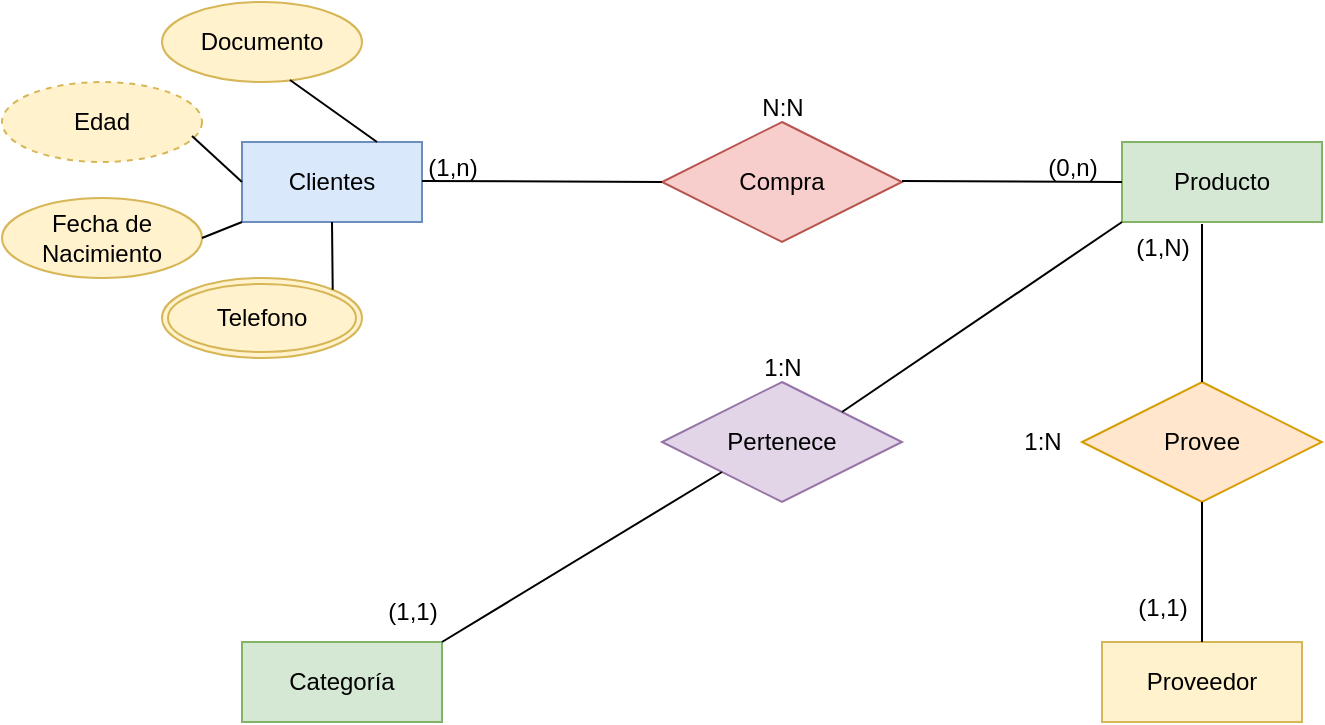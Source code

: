 <mxfile version="26.0.13">
  <diagram name="Página-1" id="0J9mQheD92n0C_F6i970">
    <mxGraphModel dx="989" dy="532" grid="1" gridSize="10" guides="1" tooltips="1" connect="1" arrows="1" fold="1" page="1" pageScale="1" pageWidth="827" pageHeight="1169" math="0" shadow="0">
      <root>
        <mxCell id="0" />
        <mxCell id="1" parent="0" />
        <mxCell id="7zuK-vglo2r7e_cGxe-I-2" value="Compra" style="shape=rhombus;perimeter=rhombusPerimeter;whiteSpace=wrap;html=1;align=center;fillColor=#f8cecc;strokeColor=#b85450;" parent="1" vertex="1">
          <mxGeometry x="390" y="270" width="120" height="60" as="geometry" />
        </mxCell>
        <mxCell id="7zuK-vglo2r7e_cGxe-I-3" value="Clientes" style="whiteSpace=wrap;html=1;align=center;fillColor=#dae8fc;strokeColor=#6c8ebf;" parent="1" vertex="1">
          <mxGeometry x="180" y="280" width="90" height="40" as="geometry" />
        </mxCell>
        <mxCell id="7zuK-vglo2r7e_cGxe-I-4" value="Producto" style="whiteSpace=wrap;html=1;align=center;fillColor=#d5e8d4;strokeColor=#82b366;" parent="1" vertex="1">
          <mxGeometry x="620" y="280" width="100" height="40" as="geometry" />
        </mxCell>
        <mxCell id="7zuK-vglo2r7e_cGxe-I-7" value="" style="endArrow=none;html=1;rounded=0;entryX=0;entryY=0.5;entryDx=0;entryDy=0;" parent="1" target="7zuK-vglo2r7e_cGxe-I-2" edge="1">
          <mxGeometry relative="1" as="geometry">
            <mxPoint x="270" y="299.5" as="sourcePoint" />
            <mxPoint x="380" y="300" as="targetPoint" />
          </mxGeometry>
        </mxCell>
        <mxCell id="7zuK-vglo2r7e_cGxe-I-8" value="" style="endArrow=none;html=1;rounded=0;entryX=0;entryY=0.5;entryDx=0;entryDy=0;" parent="1" target="7zuK-vglo2r7e_cGxe-I-4" edge="1">
          <mxGeometry relative="1" as="geometry">
            <mxPoint x="510" y="299.5" as="sourcePoint" />
            <mxPoint x="610" y="300" as="targetPoint" />
          </mxGeometry>
        </mxCell>
        <mxCell id="7zuK-vglo2r7e_cGxe-I-13" value="N:N" style="text;html=1;align=center;verticalAlign=middle;resizable=0;points=[];autosize=1;strokeColor=none;fillColor=none;" parent="1" vertex="1">
          <mxGeometry x="430" y="248" width="40" height="30" as="geometry" />
        </mxCell>
        <mxCell id="7zuK-vglo2r7e_cGxe-I-14" value="(1,n&lt;span style=&quot;background-color: transparent; color: light-dark(rgb(0, 0, 0), rgb(255, 255, 255));&quot;&gt;)&lt;/span&gt;" style="text;html=1;align=center;verticalAlign=middle;resizable=0;points=[];autosize=1;strokeColor=none;fillColor=none;" parent="1" vertex="1">
          <mxGeometry x="260" y="278" width="50" height="30" as="geometry" />
        </mxCell>
        <mxCell id="7zuK-vglo2r7e_cGxe-I-15" value="(0,n)" style="text;html=1;align=center;verticalAlign=middle;resizable=0;points=[];autosize=1;strokeColor=none;fillColor=none;" parent="1" vertex="1">
          <mxGeometry x="570" y="278" width="50" height="30" as="geometry" />
        </mxCell>
        <mxCell id="7zuK-vglo2r7e_cGxe-I-17" value="Fecha de Nacimiento" style="ellipse;whiteSpace=wrap;html=1;align=center;fillColor=#fff2cc;strokeColor=#d6b656;" parent="1" vertex="1">
          <mxGeometry x="60" y="308" width="100" height="40" as="geometry" />
        </mxCell>
        <mxCell id="7zuK-vglo2r7e_cGxe-I-18" value="Documento" style="ellipse;whiteSpace=wrap;html=1;align=center;fillColor=#fff2cc;strokeColor=#d6b656;" parent="1" vertex="1">
          <mxGeometry x="140" y="210" width="100" height="40" as="geometry" />
        </mxCell>
        <mxCell id="7zuK-vglo2r7e_cGxe-I-19" value="Pertenece" style="shape=rhombus;perimeter=rhombusPerimeter;whiteSpace=wrap;html=1;align=center;fillColor=#e1d5e7;strokeColor=#9673a6;" parent="1" vertex="1">
          <mxGeometry x="390" y="400" width="120" height="60" as="geometry" />
        </mxCell>
        <mxCell id="7zuK-vglo2r7e_cGxe-I-20" value="Provee" style="shape=rhombus;perimeter=rhombusPerimeter;whiteSpace=wrap;html=1;align=center;fillColor=#ffe6cc;strokeColor=#d79b00;" parent="1" vertex="1">
          <mxGeometry x="600" y="400" width="120" height="60" as="geometry" />
        </mxCell>
        <mxCell id="7zuK-vglo2r7e_cGxe-I-22" value="Proveedor" style="whiteSpace=wrap;html=1;align=center;fillColor=#fff2cc;strokeColor=#d6b656;" parent="1" vertex="1">
          <mxGeometry x="610" y="530" width="100" height="40" as="geometry" />
        </mxCell>
        <mxCell id="7zuK-vglo2r7e_cGxe-I-23" value="Categoría" style="whiteSpace=wrap;html=1;align=center;fillColor=#d5e8d4;strokeColor=#82b366;" parent="1" vertex="1">
          <mxGeometry x="180" y="530" width="100" height="40" as="geometry" />
        </mxCell>
        <mxCell id="7zuK-vglo2r7e_cGxe-I-24" value="" style="endArrow=none;html=1;rounded=0;entryX=0.5;entryY=0;entryDx=0;entryDy=0;exitX=0.4;exitY=1.025;exitDx=0;exitDy=0;exitPerimeter=0;" parent="1" source="7zuK-vglo2r7e_cGxe-I-4" target="7zuK-vglo2r7e_cGxe-I-20" edge="1">
          <mxGeometry relative="1" as="geometry">
            <mxPoint x="660" y="322" as="sourcePoint" />
            <mxPoint x="660" y="397" as="targetPoint" />
          </mxGeometry>
        </mxCell>
        <mxCell id="7zuK-vglo2r7e_cGxe-I-25" value="" style="endArrow=none;html=1;rounded=0;exitX=0.5;exitY=1;exitDx=0;exitDy=0;entryX=0.5;entryY=0;entryDx=0;entryDy=0;" parent="1" source="7zuK-vglo2r7e_cGxe-I-20" target="7zuK-vglo2r7e_cGxe-I-22" edge="1">
          <mxGeometry relative="1" as="geometry">
            <mxPoint x="640" y="490" as="sourcePoint" />
            <mxPoint x="660" y="527" as="targetPoint" />
          </mxGeometry>
        </mxCell>
        <mxCell id="7zuK-vglo2r7e_cGxe-I-26" value="" style="endArrow=none;html=1;rounded=0;exitX=1;exitY=0;exitDx=0;exitDy=0;entryX=0;entryY=1;entryDx=0;entryDy=0;" parent="1" source="7zuK-vglo2r7e_cGxe-I-23" target="7zuK-vglo2r7e_cGxe-I-19" edge="1">
          <mxGeometry relative="1" as="geometry">
            <mxPoint x="330" y="400" as="sourcePoint" />
            <mxPoint x="490" y="400" as="targetPoint" />
          </mxGeometry>
        </mxCell>
        <mxCell id="7zuK-vglo2r7e_cGxe-I-27" value="" style="endArrow=none;html=1;rounded=0;entryX=0;entryY=1;entryDx=0;entryDy=0;exitX=1;exitY=0;exitDx=0;exitDy=0;" parent="1" source="7zuK-vglo2r7e_cGxe-I-19" target="7zuK-vglo2r7e_cGxe-I-4" edge="1">
          <mxGeometry relative="1" as="geometry">
            <mxPoint x="480" y="415" as="sourcePoint" />
            <mxPoint x="620" y="330" as="targetPoint" />
          </mxGeometry>
        </mxCell>
        <mxCell id="7zuK-vglo2r7e_cGxe-I-28" value="Edad" style="ellipse;whiteSpace=wrap;html=1;align=center;dashed=1;fillColor=#fff2cc;strokeColor=#d6b656;" parent="1" vertex="1">
          <mxGeometry x="60" y="250" width="100" height="40" as="geometry" />
        </mxCell>
        <mxCell id="7zuK-vglo2r7e_cGxe-I-29" value="Telefono" style="ellipse;shape=doubleEllipse;margin=3;whiteSpace=wrap;html=1;align=center;fillColor=#fff2cc;strokeColor=#d6b656;" parent="1" vertex="1">
          <mxGeometry x="140" y="348" width="100" height="40" as="geometry" />
        </mxCell>
        <mxCell id="7zuK-vglo2r7e_cGxe-I-30" value="1:N" style="text;html=1;align=center;verticalAlign=middle;resizable=0;points=[];autosize=1;strokeColor=none;fillColor=none;" parent="1" vertex="1">
          <mxGeometry x="430" y="378" width="40" height="30" as="geometry" />
        </mxCell>
        <mxCell id="7zuK-vglo2r7e_cGxe-I-31" value="1:N" style="text;html=1;align=center;verticalAlign=middle;resizable=0;points=[];autosize=1;strokeColor=none;fillColor=none;" parent="1" vertex="1">
          <mxGeometry x="560" y="415" width="40" height="30" as="geometry" />
        </mxCell>
        <mxCell id="7zuK-vglo2r7e_cGxe-I-32" value="(1,N)" style="text;html=1;align=center;verticalAlign=middle;resizable=0;points=[];autosize=1;strokeColor=none;fillColor=none;" parent="1" vertex="1">
          <mxGeometry x="615" y="318" width="50" height="30" as="geometry" />
        </mxCell>
        <mxCell id="7zuK-vglo2r7e_cGxe-I-33" value="(1,1)" style="text;html=1;align=center;verticalAlign=middle;resizable=0;points=[];autosize=1;strokeColor=none;fillColor=none;" parent="1" vertex="1">
          <mxGeometry x="615" y="498" width="50" height="30" as="geometry" />
        </mxCell>
        <mxCell id="7zuK-vglo2r7e_cGxe-I-34" value="(1,1)" style="text;html=1;align=center;verticalAlign=middle;resizable=0;points=[];autosize=1;strokeColor=none;fillColor=none;" parent="1" vertex="1">
          <mxGeometry x="240" y="500" width="50" height="30" as="geometry" />
        </mxCell>
        <mxCell id="7zuK-vglo2r7e_cGxe-I-35" value="" style="endArrow=none;html=1;rounded=0;exitX=0.64;exitY=0.975;exitDx=0;exitDy=0;exitPerimeter=0;entryX=0.75;entryY=0;entryDx=0;entryDy=0;" parent="1" source="7zuK-vglo2r7e_cGxe-I-18" target="7zuK-vglo2r7e_cGxe-I-3" edge="1">
          <mxGeometry relative="1" as="geometry">
            <mxPoint x="330" y="400" as="sourcePoint" />
            <mxPoint x="490" y="400" as="targetPoint" />
          </mxGeometry>
        </mxCell>
        <mxCell id="7zuK-vglo2r7e_cGxe-I-36" value="" style="endArrow=none;html=1;rounded=0;exitX=0.5;exitY=1;exitDx=0;exitDy=0;entryX=1;entryY=0;entryDx=0;entryDy=0;" parent="1" source="7zuK-vglo2r7e_cGxe-I-3" target="7zuK-vglo2r7e_cGxe-I-29" edge="1">
          <mxGeometry relative="1" as="geometry">
            <mxPoint x="330" y="400" as="sourcePoint" />
            <mxPoint x="490" y="400" as="targetPoint" />
          </mxGeometry>
        </mxCell>
        <mxCell id="7zuK-vglo2r7e_cGxe-I-37" value="" style="endArrow=none;html=1;rounded=0;exitX=0.95;exitY=0.675;exitDx=0;exitDy=0;exitPerimeter=0;entryX=0;entryY=0.5;entryDx=0;entryDy=0;" parent="1" source="7zuK-vglo2r7e_cGxe-I-28" target="7zuK-vglo2r7e_cGxe-I-3" edge="1">
          <mxGeometry relative="1" as="geometry">
            <mxPoint x="330" y="400" as="sourcePoint" />
            <mxPoint x="490" y="400" as="targetPoint" />
          </mxGeometry>
        </mxCell>
        <mxCell id="7zuK-vglo2r7e_cGxe-I-38" value="" style="endArrow=none;html=1;rounded=0;exitX=0;exitY=1;exitDx=0;exitDy=0;entryX=1;entryY=0.5;entryDx=0;entryDy=0;" parent="1" source="7zuK-vglo2r7e_cGxe-I-3" target="7zuK-vglo2r7e_cGxe-I-17" edge="1">
          <mxGeometry relative="1" as="geometry">
            <mxPoint x="330" y="400" as="sourcePoint" />
            <mxPoint x="490" y="400" as="targetPoint" />
          </mxGeometry>
        </mxCell>
      </root>
    </mxGraphModel>
  </diagram>
</mxfile>

